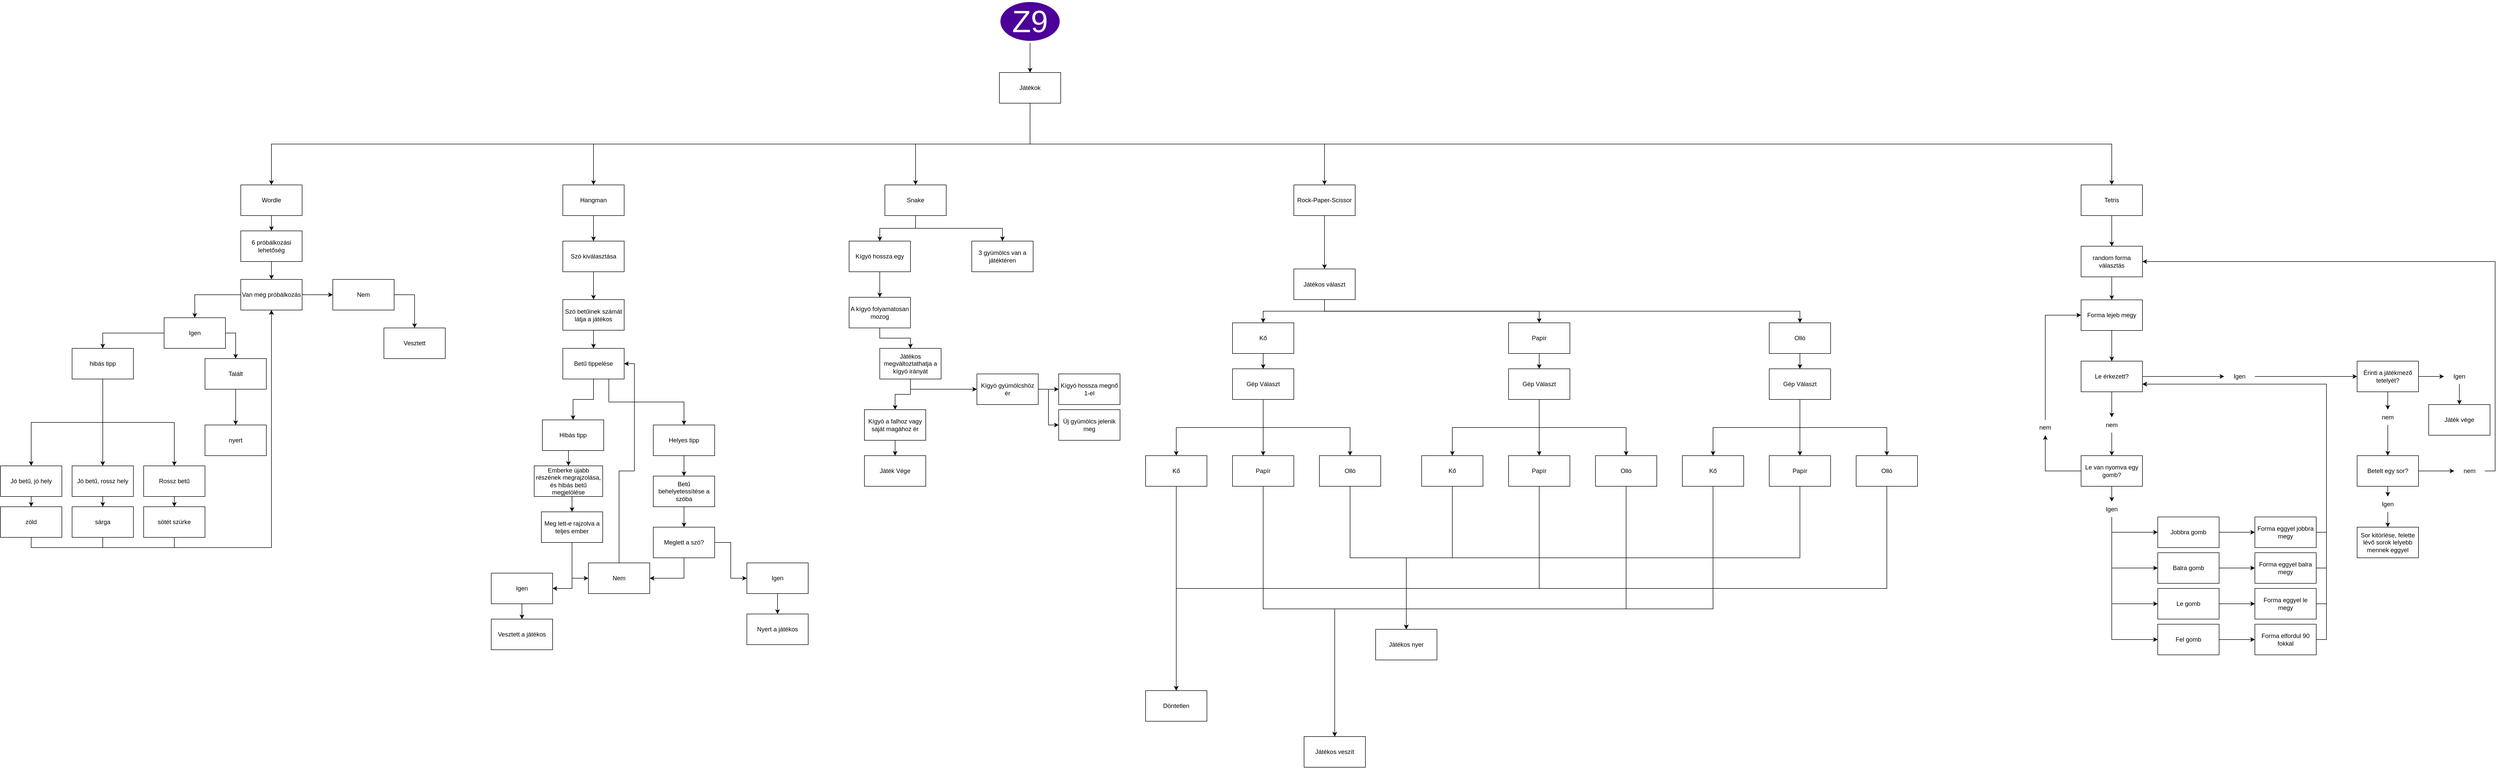 <mxfile version="24.9.3">
  <diagram name="1 oldal" id="wrq2wLdhs7_RxBvVnAQ_">
    <mxGraphModel grid="1" page="1" gridSize="10" guides="1" tooltips="1" connect="1" arrows="1" fold="1" pageScale="1" pageWidth="827" pageHeight="1169" math="0" shadow="0">
      <root>
        <mxCell id="0" />
        <mxCell id="1" parent="0" />
        <mxCell id="M_YXttLlYtq16GYfYq9p-16" style="edgeStyle=orthogonalEdgeStyle;rounded=0;orthogonalLoop=1;jettySize=auto;html=1;exitX=0.5;exitY=1;exitDx=0;exitDy=0;entryX=0.5;entryY=0;entryDx=0;entryDy=0;" edge="1" parent="1" source="M_YXttLlYtq16GYfYq9p-2" target="M_YXttLlYtq16GYfYq9p-5">
          <mxGeometry relative="1" as="geometry" />
        </mxCell>
        <object label="Z9" id="M_YXttLlYtq16GYfYq9p-2">
          <mxCell style="ellipse;whiteSpace=wrap;html=1;fontSize=60;strokeWidth=4;fillColor=#4C0099;strokeColor=#FFFFFF;fontColor=#FFFFFF;" vertex="1" parent="1">
            <mxGeometry x="354" y="20" width="120" height="80" as="geometry" />
          </mxCell>
        </object>
        <mxCell id="M_YXttLlYtq16GYfYq9p-18" style="edgeStyle=orthogonalEdgeStyle;rounded=0;orthogonalLoop=1;jettySize=auto;html=1;exitX=0.5;exitY=1;exitDx=0;exitDy=0;entryX=0.5;entryY=0;entryDx=0;entryDy=0;" edge="1" parent="1" source="M_YXttLlYtq16GYfYq9p-5" target="M_YXttLlYtq16GYfYq9p-6">
          <mxGeometry relative="1" as="geometry" />
        </mxCell>
        <mxCell id="M_YXttLlYtq16GYfYq9p-57" style="edgeStyle=orthogonalEdgeStyle;rounded=0;orthogonalLoop=1;jettySize=auto;html=1;exitX=0.5;exitY=1;exitDx=0;exitDy=0;entryX=0.5;entryY=0;entryDx=0;entryDy=0;" edge="1" parent="1" source="M_YXttLlYtq16GYfYq9p-5" target="M_YXttLlYtq16GYfYq9p-7">
          <mxGeometry relative="1" as="geometry" />
        </mxCell>
        <mxCell id="M_YXttLlYtq16GYfYq9p-156" style="edgeStyle=orthogonalEdgeStyle;rounded=0;orthogonalLoop=1;jettySize=auto;html=1;exitX=0.5;exitY=1;exitDx=0;exitDy=0;entryX=0.5;entryY=0;entryDx=0;entryDy=0;" edge="1" parent="1" source="M_YXttLlYtq16GYfYq9p-5" target="M_YXttLlYtq16GYfYq9p-10">
          <mxGeometry relative="1" as="geometry" />
        </mxCell>
        <mxCell id="BUqJS7Du0KIbEDmepefQ-69" style="edgeStyle=orthogonalEdgeStyle;rounded=0;orthogonalLoop=1;jettySize=auto;html=1;exitX=0.5;exitY=1;exitDx=0;exitDy=0;entryX=0.5;entryY=0;entryDx=0;entryDy=0;" edge="1" parent="1" source="M_YXttLlYtq16GYfYq9p-5" target="M_YXttLlYtq16GYfYq9p-8">
          <mxGeometry relative="1" as="geometry" />
        </mxCell>
        <mxCell id="BUqJS7Du0KIbEDmepefQ-133" style="edgeStyle=orthogonalEdgeStyle;rounded=0;orthogonalLoop=1;jettySize=auto;html=1;exitX=0.5;exitY=1;exitDx=0;exitDy=0;entryX=0.5;entryY=0;entryDx=0;entryDy=0;" edge="1" parent="1" source="M_YXttLlYtq16GYfYq9p-5" target="M_YXttLlYtq16GYfYq9p-9">
          <mxGeometry relative="1" as="geometry" />
        </mxCell>
        <mxCell id="M_YXttLlYtq16GYfYq9p-5" value="Játékok" style="rounded=0;whiteSpace=wrap;html=1;" vertex="1" parent="1">
          <mxGeometry x="354" y="160" width="120" height="60" as="geometry" />
        </mxCell>
        <mxCell id="M_YXttLlYtq16GYfYq9p-20" style="edgeStyle=orthogonalEdgeStyle;rounded=0;orthogonalLoop=1;jettySize=auto;html=1;exitX=0.5;exitY=1;exitDx=0;exitDy=0;entryX=0.5;entryY=0;entryDx=0;entryDy=0;" edge="1" parent="1" source="M_YXttLlYtq16GYfYq9p-6" target="M_YXttLlYtq16GYfYq9p-19">
          <mxGeometry relative="1" as="geometry" />
        </mxCell>
        <mxCell id="M_YXttLlYtq16GYfYq9p-6" value="Wordle" style="rounded=0;whiteSpace=wrap;html=1;" vertex="1" parent="1">
          <mxGeometry x="-1130" y="380" width="120" height="60" as="geometry" />
        </mxCell>
        <mxCell id="M_YXttLlYtq16GYfYq9p-60" style="edgeStyle=orthogonalEdgeStyle;rounded=0;orthogonalLoop=1;jettySize=auto;html=1;exitX=0.5;exitY=1;exitDx=0;exitDy=0;entryX=0.5;entryY=0;entryDx=0;entryDy=0;" edge="1" parent="1" source="M_YXttLlYtq16GYfYq9p-7" target="M_YXttLlYtq16GYfYq9p-58">
          <mxGeometry relative="1" as="geometry" />
        </mxCell>
        <mxCell id="M_YXttLlYtq16GYfYq9p-7" value="Hangman" style="rounded=0;whiteSpace=wrap;html=1;" vertex="1" parent="1">
          <mxGeometry x="-500" y="380" width="120" height="60" as="geometry" />
        </mxCell>
        <mxCell id="BUqJS7Du0KIbEDmepefQ-6" style="edgeStyle=orthogonalEdgeStyle;rounded=0;orthogonalLoop=1;jettySize=auto;html=1;entryX=0.5;entryY=0;entryDx=0;entryDy=0;" edge="1" parent="1" source="M_YXttLlYtq16GYfYq9p-8" target="BUqJS7Du0KIbEDmepefQ-2">
          <mxGeometry relative="1" as="geometry" />
        </mxCell>
        <mxCell id="M_YXttLlYtq16GYfYq9p-8" value="Rock-Paper-Scissor" style="rounded=0;whiteSpace=wrap;html=1;" vertex="1" parent="1">
          <mxGeometry x="930" y="380" width="120" height="60" as="geometry" />
        </mxCell>
        <mxCell id="BUqJS7Du0KIbEDmepefQ-131" style="edgeStyle=orthogonalEdgeStyle;rounded=0;orthogonalLoop=1;jettySize=auto;html=1;exitX=0.5;exitY=1;exitDx=0;exitDy=0;entryX=0.5;entryY=0;entryDx=0;entryDy=0;" edge="1" parent="1" source="M_YXttLlYtq16GYfYq9p-9" target="BUqJS7Du0KIbEDmepefQ-70">
          <mxGeometry relative="1" as="geometry" />
        </mxCell>
        <mxCell id="M_YXttLlYtq16GYfYq9p-9" value="Tetris" style="rounded=0;whiteSpace=wrap;html=1;" vertex="1" parent="1">
          <mxGeometry x="2470" y="380" width="120" height="60" as="geometry" />
        </mxCell>
        <mxCell id="M_YXttLlYtq16GYfYq9p-158" style="edgeStyle=orthogonalEdgeStyle;rounded=0;orthogonalLoop=1;jettySize=auto;html=1;exitX=0.5;exitY=1;exitDx=0;exitDy=0;entryX=0.5;entryY=0;entryDx=0;entryDy=0;" edge="1" parent="1" source="M_YXttLlYtq16GYfYq9p-10" target="M_YXttLlYtq16GYfYq9p-157">
          <mxGeometry relative="1" as="geometry" />
        </mxCell>
        <mxCell id="M_YXttLlYtq16GYfYq9p-162" style="edgeStyle=orthogonalEdgeStyle;rounded=0;orthogonalLoop=1;jettySize=auto;html=1;exitX=0.5;exitY=1;exitDx=0;exitDy=0;entryX=0.5;entryY=0;entryDx=0;entryDy=0;" edge="1" parent="1" source="M_YXttLlYtq16GYfYq9p-10" target="M_YXttLlYtq16GYfYq9p-161">
          <mxGeometry relative="1" as="geometry" />
        </mxCell>
        <mxCell id="M_YXttLlYtq16GYfYq9p-10" value="Snake" style="rounded=0;whiteSpace=wrap;html=1;" vertex="1" parent="1">
          <mxGeometry x="130" y="380" width="120" height="60" as="geometry" />
        </mxCell>
        <mxCell id="M_YXttLlYtq16GYfYq9p-23" style="edgeStyle=orthogonalEdgeStyle;rounded=0;orthogonalLoop=1;jettySize=auto;html=1;exitX=1;exitY=0.5;exitDx=0;exitDy=0;entryX=0.5;entryY=0;entryDx=0;entryDy=0;" edge="1" parent="1" source="M_YXttLlYtq16GYfYq9p-49" target="M_YXttLlYtq16GYfYq9p-21">
          <mxGeometry relative="1" as="geometry" />
        </mxCell>
        <mxCell id="M_YXttLlYtq16GYfYq9p-27" style="edgeStyle=orthogonalEdgeStyle;rounded=0;orthogonalLoop=1;jettySize=auto;html=1;exitX=0;exitY=0.5;exitDx=0;exitDy=0;entryX=0.5;entryY=0;entryDx=0;entryDy=0;" edge="1" parent="1" source="M_YXttLlYtq16GYfYq9p-49" target="M_YXttLlYtq16GYfYq9p-26">
          <mxGeometry relative="1" as="geometry" />
        </mxCell>
        <mxCell id="M_YXttLlYtq16GYfYq9p-45" style="edgeStyle=orthogonalEdgeStyle;rounded=0;orthogonalLoop=1;jettySize=auto;html=1;exitX=0.5;exitY=1;exitDx=0;exitDy=0;entryX=0.5;entryY=0;entryDx=0;entryDy=0;" edge="1" parent="1" source="M_YXttLlYtq16GYfYq9p-19" target="M_YXttLlYtq16GYfYq9p-43">
          <mxGeometry relative="1" as="geometry" />
        </mxCell>
        <mxCell id="M_YXttLlYtq16GYfYq9p-19" value="6 próbálkozási lehetőség" style="rounded=0;whiteSpace=wrap;html=1;" vertex="1" parent="1">
          <mxGeometry x="-1130" y="470" width="120" height="60" as="geometry" />
        </mxCell>
        <mxCell id="M_YXttLlYtq16GYfYq9p-25" style="edgeStyle=orthogonalEdgeStyle;rounded=0;orthogonalLoop=1;jettySize=auto;html=1;exitX=0.5;exitY=1;exitDx=0;exitDy=0;entryX=0.5;entryY=0;entryDx=0;entryDy=0;" edge="1" parent="1" source="M_YXttLlYtq16GYfYq9p-21" target="M_YXttLlYtq16GYfYq9p-24">
          <mxGeometry relative="1" as="geometry" />
        </mxCell>
        <mxCell id="M_YXttLlYtq16GYfYq9p-21" value="Talált" style="rounded=0;whiteSpace=wrap;html=1;" vertex="1" parent="1">
          <mxGeometry x="-1200" y="720" width="120" height="60" as="geometry" />
        </mxCell>
        <mxCell id="M_YXttLlYtq16GYfYq9p-24" value="nyert" style="rounded=0;whiteSpace=wrap;html=1;" vertex="1" parent="1">
          <mxGeometry x="-1200" y="850" width="120" height="60" as="geometry" />
        </mxCell>
        <mxCell id="M_YXttLlYtq16GYfYq9p-36" style="edgeStyle=orthogonalEdgeStyle;rounded=0;orthogonalLoop=1;jettySize=auto;html=1;exitX=0.5;exitY=1;exitDx=0;exitDy=0;entryX=0.5;entryY=0;entryDx=0;entryDy=0;" edge="1" parent="1" source="M_YXttLlYtq16GYfYq9p-26" target="M_YXttLlYtq16GYfYq9p-30">
          <mxGeometry relative="1" as="geometry" />
        </mxCell>
        <mxCell id="M_YXttLlYtq16GYfYq9p-38" style="edgeStyle=orthogonalEdgeStyle;rounded=0;orthogonalLoop=1;jettySize=auto;html=1;exitX=0.5;exitY=1;exitDx=0;exitDy=0;entryX=0.5;entryY=0;entryDx=0;entryDy=0;" edge="1" parent="1" source="M_YXttLlYtq16GYfYq9p-26" target="M_YXttLlYtq16GYfYq9p-31">
          <mxGeometry relative="1" as="geometry" />
        </mxCell>
        <mxCell id="M_YXttLlYtq16GYfYq9p-39" style="edgeStyle=orthogonalEdgeStyle;rounded=0;orthogonalLoop=1;jettySize=auto;html=1;exitX=0.5;exitY=1;exitDx=0;exitDy=0;entryX=0.5;entryY=0;entryDx=0;entryDy=0;" edge="1" parent="1" source="M_YXttLlYtq16GYfYq9p-26" target="M_YXttLlYtq16GYfYq9p-34">
          <mxGeometry relative="1" as="geometry" />
        </mxCell>
        <mxCell id="M_YXttLlYtq16GYfYq9p-26" value="hibás tipp" style="rounded=0;whiteSpace=wrap;html=1;" vertex="1" parent="1">
          <mxGeometry x="-1460" y="700" width="120" height="60" as="geometry" />
        </mxCell>
        <mxCell id="M_YXttLlYtq16GYfYq9p-40" style="edgeStyle=orthogonalEdgeStyle;rounded=0;orthogonalLoop=1;jettySize=auto;html=1;exitX=0.5;exitY=1;exitDx=0;exitDy=0;entryX=0.5;entryY=0;entryDx=0;entryDy=0;" edge="1" parent="1" source="M_YXttLlYtq16GYfYq9p-30">
          <mxGeometry relative="1" as="geometry">
            <mxPoint x="-1540" y="1010" as="targetPoint" />
          </mxGeometry>
        </mxCell>
        <mxCell id="M_YXttLlYtq16GYfYq9p-30" value="Jó betű, jó hely" style="rounded=0;whiteSpace=wrap;html=1;" vertex="1" parent="1">
          <mxGeometry x="-1600" y="930" width="120" height="60" as="geometry" />
        </mxCell>
        <mxCell id="M_YXttLlYtq16GYfYq9p-41" style="edgeStyle=orthogonalEdgeStyle;rounded=0;orthogonalLoop=1;jettySize=auto;html=1;exitX=0.5;exitY=1;exitDx=0;exitDy=0;entryX=0.5;entryY=0;entryDx=0;entryDy=0;" edge="1" parent="1" source="M_YXttLlYtq16GYfYq9p-31">
          <mxGeometry relative="1" as="geometry">
            <mxPoint x="-1400" y="1010" as="targetPoint" />
          </mxGeometry>
        </mxCell>
        <mxCell id="M_YXttLlYtq16GYfYq9p-31" value="Jó betű, rossz hely" style="rounded=0;whiteSpace=wrap;html=1;" vertex="1" parent="1">
          <mxGeometry x="-1460" y="930" width="120" height="60" as="geometry" />
        </mxCell>
        <mxCell id="M_YXttLlYtq16GYfYq9p-46" style="edgeStyle=orthogonalEdgeStyle;rounded=0;orthogonalLoop=1;jettySize=auto;html=1;exitX=0.5;exitY=1;exitDx=0;exitDy=0;entryX=0.5;entryY=1;entryDx=0;entryDy=0;" edge="1" parent="1" source="M_YXttLlYtq16GYfYq9p-32" target="M_YXttLlYtq16GYfYq9p-43">
          <mxGeometry relative="1" as="geometry" />
        </mxCell>
        <mxCell id="M_YXttLlYtq16GYfYq9p-32" value="zöld" style="rounded=0;whiteSpace=wrap;html=1;" vertex="1" parent="1">
          <mxGeometry x="-1600" y="1010" width="120" height="60" as="geometry" />
        </mxCell>
        <mxCell id="M_YXttLlYtq16GYfYq9p-47" style="edgeStyle=orthogonalEdgeStyle;rounded=0;orthogonalLoop=1;jettySize=auto;html=1;exitX=0.5;exitY=1;exitDx=0;exitDy=0;entryX=0.5;entryY=1;entryDx=0;entryDy=0;" edge="1" parent="1" source="M_YXttLlYtq16GYfYq9p-33" target="M_YXttLlYtq16GYfYq9p-43">
          <mxGeometry relative="1" as="geometry" />
        </mxCell>
        <mxCell id="M_YXttLlYtq16GYfYq9p-33" value="sárga" style="rounded=0;whiteSpace=wrap;html=1;" vertex="1" parent="1">
          <mxGeometry x="-1460" y="1010" width="120" height="60" as="geometry" />
        </mxCell>
        <mxCell id="M_YXttLlYtq16GYfYq9p-42" style="edgeStyle=orthogonalEdgeStyle;rounded=0;orthogonalLoop=1;jettySize=auto;html=1;exitX=0.5;exitY=1;exitDx=0;exitDy=0;entryX=0.5;entryY=0;entryDx=0;entryDy=0;" edge="1" parent="1">
          <mxGeometry relative="1" as="geometry">
            <mxPoint x="-1260" y="990" as="sourcePoint" />
            <mxPoint x="-1260" y="1010" as="targetPoint" />
          </mxGeometry>
        </mxCell>
        <mxCell id="M_YXttLlYtq16GYfYq9p-34" value="Rossz betű" style="rounded=0;whiteSpace=wrap;html=1;" vertex="1" parent="1">
          <mxGeometry x="-1320" y="930" width="120" height="60" as="geometry" />
        </mxCell>
        <mxCell id="M_YXttLlYtq16GYfYq9p-48" style="edgeStyle=orthogonalEdgeStyle;rounded=0;orthogonalLoop=1;jettySize=auto;html=1;exitX=0.5;exitY=1;exitDx=0;exitDy=0;entryX=0.5;entryY=1;entryDx=0;entryDy=0;" edge="1" parent="1" source="M_YXttLlYtq16GYfYq9p-35" target="M_YXttLlYtq16GYfYq9p-43">
          <mxGeometry relative="1" as="geometry" />
        </mxCell>
        <mxCell id="M_YXttLlYtq16GYfYq9p-35" value="sötét szürke" style="rounded=0;whiteSpace=wrap;html=1;" vertex="1" parent="1">
          <mxGeometry x="-1320" y="1010" width="120" height="60" as="geometry" />
        </mxCell>
        <mxCell id="M_YXttLlYtq16GYfYq9p-51" style="edgeStyle=orthogonalEdgeStyle;rounded=0;orthogonalLoop=1;jettySize=auto;html=1;exitX=1;exitY=0.5;exitDx=0;exitDy=0;entryX=0;entryY=0.5;entryDx=0;entryDy=0;" edge="1" parent="1" source="M_YXttLlYtq16GYfYq9p-43" target="M_YXttLlYtq16GYfYq9p-50">
          <mxGeometry relative="1" as="geometry" />
        </mxCell>
        <mxCell id="M_YXttLlYtq16GYfYq9p-54" style="edgeStyle=orthogonalEdgeStyle;rounded=0;orthogonalLoop=1;jettySize=auto;html=1;exitX=0;exitY=0.5;exitDx=0;exitDy=0;entryX=0.5;entryY=0;entryDx=0;entryDy=0;" edge="1" parent="1" source="M_YXttLlYtq16GYfYq9p-43" target="M_YXttLlYtq16GYfYq9p-49">
          <mxGeometry relative="1" as="geometry" />
        </mxCell>
        <mxCell id="M_YXttLlYtq16GYfYq9p-43" value="Van még próbálkozás" style="rounded=0;whiteSpace=wrap;html=1;" vertex="1" parent="1">
          <mxGeometry x="-1130" y="565" width="120" height="60" as="geometry" />
        </mxCell>
        <mxCell id="M_YXttLlYtq16GYfYq9p-49" value="Igen" style="rounded=0;whiteSpace=wrap;html=1;" vertex="1" parent="1">
          <mxGeometry x="-1280" y="640" width="120" height="60" as="geometry" />
        </mxCell>
        <mxCell id="M_YXttLlYtq16GYfYq9p-53" style="edgeStyle=orthogonalEdgeStyle;rounded=0;orthogonalLoop=1;jettySize=auto;html=1;exitX=1;exitY=0.5;exitDx=0;exitDy=0;entryX=0.5;entryY=0;entryDx=0;entryDy=0;" edge="1" parent="1" source="M_YXttLlYtq16GYfYq9p-50" target="M_YXttLlYtq16GYfYq9p-52">
          <mxGeometry relative="1" as="geometry" />
        </mxCell>
        <mxCell id="M_YXttLlYtq16GYfYq9p-50" value="Nem" style="rounded=0;whiteSpace=wrap;html=1;" vertex="1" parent="1">
          <mxGeometry x="-950" y="565" width="120" height="60" as="geometry" />
        </mxCell>
        <mxCell id="M_YXttLlYtq16GYfYq9p-52" value="Vesztett" style="rounded=0;whiteSpace=wrap;html=1;" vertex="1" parent="1">
          <mxGeometry x="-850" y="660" width="120" height="60" as="geometry" />
        </mxCell>
        <mxCell id="M_YXttLlYtq16GYfYq9p-61" style="edgeStyle=orthogonalEdgeStyle;rounded=0;orthogonalLoop=1;jettySize=auto;html=1;exitX=0.5;exitY=1;exitDx=0;exitDy=0;entryX=0.5;entryY=0;entryDx=0;entryDy=0;" edge="1" parent="1" source="M_YXttLlYtq16GYfYq9p-58" target="M_YXttLlYtq16GYfYq9p-59">
          <mxGeometry relative="1" as="geometry" />
        </mxCell>
        <mxCell id="M_YXttLlYtq16GYfYq9p-58" value="Szó kiválasztása" style="rounded=0;whiteSpace=wrap;html=1;" vertex="1" parent="1">
          <mxGeometry x="-500" y="490" width="120" height="60" as="geometry" />
        </mxCell>
        <mxCell id="M_YXttLlYtq16GYfYq9p-82" style="edgeStyle=orthogonalEdgeStyle;rounded=0;orthogonalLoop=1;jettySize=auto;html=1;exitX=0.5;exitY=1;exitDx=0;exitDy=0;entryX=0.5;entryY=0;entryDx=0;entryDy=0;" edge="1" parent="1" source="M_YXttLlYtq16GYfYq9p-59" target="M_YXttLlYtq16GYfYq9p-62">
          <mxGeometry relative="1" as="geometry" />
        </mxCell>
        <mxCell id="M_YXttLlYtq16GYfYq9p-59" value="Szó betűinek számát látja a játékos" style="rounded=0;whiteSpace=wrap;html=1;" vertex="1" parent="1">
          <mxGeometry x="-500" y="604.5" width="120" height="60" as="geometry" />
        </mxCell>
        <mxCell id="M_YXttLlYtq16GYfYq9p-65" style="edgeStyle=orthogonalEdgeStyle;rounded=0;orthogonalLoop=1;jettySize=auto;html=1;exitX=0.5;exitY=1;exitDx=0;exitDy=0;entryX=0.5;entryY=0;entryDx=0;entryDy=0;" edge="1" parent="1" source="M_YXttLlYtq16GYfYq9p-62" target="M_YXttLlYtq16GYfYq9p-63">
          <mxGeometry relative="1" as="geometry" />
        </mxCell>
        <mxCell id="M_YXttLlYtq16GYfYq9p-66" style="edgeStyle=orthogonalEdgeStyle;rounded=0;orthogonalLoop=1;jettySize=auto;html=1;exitX=0.75;exitY=1;exitDx=0;exitDy=0;entryX=0.5;entryY=0;entryDx=0;entryDy=0;" edge="1" parent="1" source="M_YXttLlYtq16GYfYq9p-62" target="M_YXttLlYtq16GYfYq9p-64">
          <mxGeometry relative="1" as="geometry" />
        </mxCell>
        <mxCell id="M_YXttLlYtq16GYfYq9p-62" value="Betű tippelése" style="rounded=0;whiteSpace=wrap;html=1;" vertex="1" parent="1">
          <mxGeometry x="-500" y="700" width="120" height="60" as="geometry" />
        </mxCell>
        <mxCell id="M_YXttLlYtq16GYfYq9p-75" style="edgeStyle=orthogonalEdgeStyle;rounded=0;orthogonalLoop=1;jettySize=auto;html=1;exitX=0.5;exitY=1;exitDx=0;exitDy=0;entryX=0.5;entryY=0;entryDx=0;entryDy=0;" edge="1" parent="1" source="M_YXttLlYtq16GYfYq9p-63" target="M_YXttLlYtq16GYfYq9p-68">
          <mxGeometry relative="1" as="geometry" />
        </mxCell>
        <mxCell id="M_YXttLlYtq16GYfYq9p-63" value="Hibás tipp" style="rounded=0;whiteSpace=wrap;html=1;" vertex="1" parent="1">
          <mxGeometry x="-540" y="840" width="120" height="60" as="geometry" />
        </mxCell>
        <mxCell id="M_YXttLlYtq16GYfYq9p-78" style="edgeStyle=orthogonalEdgeStyle;rounded=0;orthogonalLoop=1;jettySize=auto;html=1;exitX=0.5;exitY=1;exitDx=0;exitDy=0;entryX=0.5;entryY=0;entryDx=0;entryDy=0;" edge="1" parent="1" source="M_YXttLlYtq16GYfYq9p-64" target="M_YXttLlYtq16GYfYq9p-69">
          <mxGeometry relative="1" as="geometry" />
        </mxCell>
        <mxCell id="M_YXttLlYtq16GYfYq9p-64" value="Helyes tipp" style="rounded=0;whiteSpace=wrap;html=1;" vertex="1" parent="1">
          <mxGeometry x="-323" y="850" width="120" height="60" as="geometry" />
        </mxCell>
        <mxCell id="M_YXttLlYtq16GYfYq9p-76" style="edgeStyle=orthogonalEdgeStyle;rounded=0;orthogonalLoop=1;jettySize=auto;html=1;exitX=0.5;exitY=1;exitDx=0;exitDy=0;entryX=0.5;entryY=0;entryDx=0;entryDy=0;" edge="1" parent="1" source="M_YXttLlYtq16GYfYq9p-68" target="M_YXttLlYtq16GYfYq9p-71">
          <mxGeometry relative="1" as="geometry" />
        </mxCell>
        <mxCell id="M_YXttLlYtq16GYfYq9p-68" value="Emberke újabb részének megrajzolása, és hibás betű megjelölése" style="rounded=0;whiteSpace=wrap;html=1;" vertex="1" parent="1">
          <mxGeometry x="-556" y="930" width="134" height="60" as="geometry" />
        </mxCell>
        <mxCell id="M_YXttLlYtq16GYfYq9p-79" style="edgeStyle=orthogonalEdgeStyle;rounded=0;orthogonalLoop=1;jettySize=auto;html=1;exitX=0.5;exitY=1;exitDx=0;exitDy=0;entryX=0.5;entryY=0;entryDx=0;entryDy=0;" edge="1" parent="1" source="M_YXttLlYtq16GYfYq9p-69" target="M_YXttLlYtq16GYfYq9p-70">
          <mxGeometry relative="1" as="geometry" />
        </mxCell>
        <mxCell id="M_YXttLlYtq16GYfYq9p-69" value="Betű behelyetessítése a szóba" style="rounded=0;whiteSpace=wrap;html=1;" vertex="1" parent="1">
          <mxGeometry x="-323" y="950" width="120" height="60" as="geometry" />
        </mxCell>
        <mxCell id="M_YXttLlYtq16GYfYq9p-80" style="edgeStyle=orthogonalEdgeStyle;rounded=0;orthogonalLoop=1;jettySize=auto;html=1;exitX=0.5;exitY=1;exitDx=0;exitDy=0;entryX=1;entryY=0.5;entryDx=0;entryDy=0;" edge="1" parent="1" source="M_YXttLlYtq16GYfYq9p-70" target="M_YXttLlYtq16GYfYq9p-72">
          <mxGeometry relative="1" as="geometry" />
        </mxCell>
        <mxCell id="M_YXttLlYtq16GYfYq9p-84" style="edgeStyle=orthogonalEdgeStyle;rounded=0;orthogonalLoop=1;jettySize=auto;html=1;exitX=1;exitY=0.5;exitDx=0;exitDy=0;entryX=0;entryY=0.5;entryDx=0;entryDy=0;" edge="1" parent="1" source="M_YXttLlYtq16GYfYq9p-70" target="M_YXttLlYtq16GYfYq9p-83">
          <mxGeometry relative="1" as="geometry" />
        </mxCell>
        <mxCell id="M_YXttLlYtq16GYfYq9p-70" value="Meglett a szó?" style="rounded=0;whiteSpace=wrap;html=1;" vertex="1" parent="1">
          <mxGeometry x="-323" y="1050" width="120" height="60" as="geometry" />
        </mxCell>
        <mxCell id="M_YXttLlYtq16GYfYq9p-77" style="edgeStyle=orthogonalEdgeStyle;rounded=0;orthogonalLoop=1;jettySize=auto;html=1;exitX=0.5;exitY=1;exitDx=0;exitDy=0;entryX=0;entryY=0.5;entryDx=0;entryDy=0;" edge="1" parent="1" source="M_YXttLlYtq16GYfYq9p-71" target="M_YXttLlYtq16GYfYq9p-72">
          <mxGeometry relative="1" as="geometry" />
        </mxCell>
        <mxCell id="M_YXttLlYtq16GYfYq9p-88" style="edgeStyle=orthogonalEdgeStyle;rounded=0;orthogonalLoop=1;jettySize=auto;html=1;exitX=0.5;exitY=1;exitDx=0;exitDy=0;entryX=1;entryY=0.5;entryDx=0;entryDy=0;" edge="1" parent="1" source="M_YXttLlYtq16GYfYq9p-71" target="M_YXttLlYtq16GYfYq9p-87">
          <mxGeometry relative="1" as="geometry" />
        </mxCell>
        <mxCell id="M_YXttLlYtq16GYfYq9p-71" value="Meg lett-e rajzolva a teljes ember" style="rounded=0;whiteSpace=wrap;html=1;" vertex="1" parent="1">
          <mxGeometry x="-542" y="1020" width="120" height="60" as="geometry" />
        </mxCell>
        <mxCell id="M_YXttLlYtq16GYfYq9p-81" style="edgeStyle=orthogonalEdgeStyle;rounded=0;orthogonalLoop=1;jettySize=auto;html=1;exitX=0.5;exitY=0;exitDx=0;exitDy=0;entryX=1;entryY=0.5;entryDx=0;entryDy=0;" edge="1" parent="1" source="M_YXttLlYtq16GYfYq9p-72" target="M_YXttLlYtq16GYfYq9p-62">
          <mxGeometry relative="1" as="geometry" />
        </mxCell>
        <mxCell id="M_YXttLlYtq16GYfYq9p-72" value="Nem" style="rounded=0;whiteSpace=wrap;html=1;" vertex="1" parent="1">
          <mxGeometry x="-450" y="1120" width="120" height="60" as="geometry" />
        </mxCell>
        <mxCell id="M_YXttLlYtq16GYfYq9p-86" style="edgeStyle=orthogonalEdgeStyle;rounded=0;orthogonalLoop=1;jettySize=auto;html=1;exitX=0.5;exitY=1;exitDx=0;exitDy=0;entryX=0.5;entryY=0;entryDx=0;entryDy=0;" edge="1" parent="1" source="M_YXttLlYtq16GYfYq9p-83" target="M_YXttLlYtq16GYfYq9p-85">
          <mxGeometry relative="1" as="geometry" />
        </mxCell>
        <mxCell id="M_YXttLlYtq16GYfYq9p-83" value="Igen" style="rounded=0;whiteSpace=wrap;html=1;" vertex="1" parent="1">
          <mxGeometry x="-140" y="1120" width="120" height="60" as="geometry" />
        </mxCell>
        <mxCell id="M_YXttLlYtq16GYfYq9p-85" value="Nyert a játékos" style="rounded=0;whiteSpace=wrap;html=1;" vertex="1" parent="1">
          <mxGeometry x="-140" y="1220" width="120" height="60" as="geometry" />
        </mxCell>
        <mxCell id="M_YXttLlYtq16GYfYq9p-90" style="edgeStyle=orthogonalEdgeStyle;rounded=0;orthogonalLoop=1;jettySize=auto;html=1;exitX=0.5;exitY=1;exitDx=0;exitDy=0;entryX=0.5;entryY=0;entryDx=0;entryDy=0;" edge="1" parent="1" source="M_YXttLlYtq16GYfYq9p-87" target="M_YXttLlYtq16GYfYq9p-89">
          <mxGeometry relative="1" as="geometry" />
        </mxCell>
        <mxCell id="M_YXttLlYtq16GYfYq9p-87" value="Igen" style="rounded=0;whiteSpace=wrap;html=1;" vertex="1" parent="1">
          <mxGeometry x="-640" y="1140" width="120" height="60" as="geometry" />
        </mxCell>
        <mxCell id="M_YXttLlYtq16GYfYq9p-89" value="Vesztett a játékos" style="rounded=0;whiteSpace=wrap;html=1;" vertex="1" parent="1">
          <mxGeometry x="-640" y="1230" width="120" height="60" as="geometry" />
        </mxCell>
        <mxCell id="M_YXttLlYtq16GYfYq9p-160" style="edgeStyle=orthogonalEdgeStyle;rounded=0;orthogonalLoop=1;jettySize=auto;html=1;exitX=0.5;exitY=1;exitDx=0;exitDy=0;entryX=0.5;entryY=0;entryDx=0;entryDy=0;" edge="1" parent="1" source="M_YXttLlYtq16GYfYq9p-157" target="M_YXttLlYtq16GYfYq9p-159">
          <mxGeometry relative="1" as="geometry" />
        </mxCell>
        <mxCell id="M_YXttLlYtq16GYfYq9p-157" value="Kígyó hossza egy" style="rounded=0;whiteSpace=wrap;html=1;" vertex="1" parent="1">
          <mxGeometry x="60" y="490" width="120" height="60" as="geometry" />
        </mxCell>
        <mxCell id="M_YXttLlYtq16GYfYq9p-164" style="edgeStyle=orthogonalEdgeStyle;rounded=0;orthogonalLoop=1;jettySize=auto;html=1;exitX=0.5;exitY=1;exitDx=0;exitDy=0;entryX=0.5;entryY=0;entryDx=0;entryDy=0;" edge="1" parent="1" source="M_YXttLlYtq16GYfYq9p-159" target="M_YXttLlYtq16GYfYq9p-163">
          <mxGeometry relative="1" as="geometry" />
        </mxCell>
        <mxCell id="M_YXttLlYtq16GYfYq9p-159" value="A kígyó folyamatosan mozog" style="rounded=0;whiteSpace=wrap;html=1;" vertex="1" parent="1">
          <mxGeometry x="60" y="600" width="120" height="60" as="geometry" />
        </mxCell>
        <mxCell id="M_YXttLlYtq16GYfYq9p-161" value="3 gyümölcs van a játéktéren" style="rounded=0;whiteSpace=wrap;html=1;" vertex="1" parent="1">
          <mxGeometry x="300" y="490" width="120" height="60" as="geometry" />
        </mxCell>
        <mxCell id="M_YXttLlYtq16GYfYq9p-167" style="edgeStyle=orthogonalEdgeStyle;rounded=0;orthogonalLoop=1;jettySize=auto;html=1;exitX=0.5;exitY=1;exitDx=0;exitDy=0;entryX=0.5;entryY=0;entryDx=0;entryDy=0;" edge="1" parent="1" source="M_YXttLlYtq16GYfYq9p-163" target="M_YXttLlYtq16GYfYq9p-166">
          <mxGeometry relative="1" as="geometry" />
        </mxCell>
        <mxCell id="M_YXttLlYtq16GYfYq9p-163" value="Játékos megváltoztathatja a kígyó irányát" style="rounded=0;whiteSpace=wrap;html=1;" vertex="1" parent="1">
          <mxGeometry x="120" y="700" width="120" height="60" as="geometry" />
        </mxCell>
        <mxCell id="M_YXttLlYtq16GYfYq9p-170" style="edgeStyle=orthogonalEdgeStyle;rounded=0;orthogonalLoop=1;jettySize=auto;html=1;exitX=1;exitY=0.5;exitDx=0;exitDy=0;entryX=0;entryY=0.5;entryDx=0;entryDy=0;" edge="1" parent="1" source="M_YXttLlYtq16GYfYq9p-165" target="M_YXttLlYtq16GYfYq9p-169">
          <mxGeometry relative="1" as="geometry" />
        </mxCell>
        <mxCell id="M_YXttLlYtq16GYfYq9p-172" style="edgeStyle=orthogonalEdgeStyle;rounded=0;orthogonalLoop=1;jettySize=auto;html=1;exitX=1;exitY=0.5;exitDx=0;exitDy=0;entryX=0;entryY=0.5;entryDx=0;entryDy=0;" edge="1" parent="1" source="M_YXttLlYtq16GYfYq9p-165" target="M_YXttLlYtq16GYfYq9p-171">
          <mxGeometry relative="1" as="geometry" />
        </mxCell>
        <mxCell id="M_YXttLlYtq16GYfYq9p-165" value="Kígyó gyümölcshöz ér" style="rounded=0;whiteSpace=wrap;html=1;" vertex="1" parent="1">
          <mxGeometry x="310" y="750" width="120" height="60" as="geometry" />
        </mxCell>
        <mxCell id="M_YXttLlYtq16GYfYq9p-174" style="edgeStyle=orthogonalEdgeStyle;rounded=0;orthogonalLoop=1;jettySize=auto;html=1;exitX=0.5;exitY=1;exitDx=0;exitDy=0;entryX=0.5;entryY=0;entryDx=0;entryDy=0;" edge="1" parent="1" source="M_YXttLlYtq16GYfYq9p-166" target="M_YXttLlYtq16GYfYq9p-173">
          <mxGeometry relative="1" as="geometry" />
        </mxCell>
        <mxCell id="M_YXttLlYtq16GYfYq9p-166" value="Kígyó a falhoz vagy saját magához ér" style="rounded=0;whiteSpace=wrap;html=1;" vertex="1" parent="1">
          <mxGeometry x="90" y="820" width="120" height="60" as="geometry" />
        </mxCell>
        <mxCell id="M_YXttLlYtq16GYfYq9p-168" style="edgeStyle=orthogonalEdgeStyle;rounded=0;orthogonalLoop=1;jettySize=auto;html=1;exitX=0.5;exitY=1;exitDx=0;exitDy=0;entryX=0;entryY=0.5;entryDx=0;entryDy=0;" edge="1" parent="1" source="M_YXttLlYtq16GYfYq9p-163" target="M_YXttLlYtq16GYfYq9p-165">
          <mxGeometry relative="1" as="geometry" />
        </mxCell>
        <mxCell id="M_YXttLlYtq16GYfYq9p-169" value="Kígyó hossza megnő 1-el" style="rounded=0;whiteSpace=wrap;html=1;" vertex="1" parent="1">
          <mxGeometry x="470" y="750" width="120" height="60" as="geometry" />
        </mxCell>
        <mxCell id="M_YXttLlYtq16GYfYq9p-171" value="Új gyümölcs jelenik meg" style="rounded=0;whiteSpace=wrap;html=1;" vertex="1" parent="1">
          <mxGeometry x="470" y="820" width="120" height="60" as="geometry" />
        </mxCell>
        <mxCell id="M_YXttLlYtq16GYfYq9p-173" value="Játék Vége" style="rounded=0;whiteSpace=wrap;html=1;" vertex="1" parent="1">
          <mxGeometry x="90" y="910" width="120" height="60" as="geometry" />
        </mxCell>
        <mxCell id="BUqJS7Du0KIbEDmepefQ-8" style="edgeStyle=orthogonalEdgeStyle;rounded=0;orthogonalLoop=1;jettySize=auto;html=1;exitX=0.5;exitY=1;exitDx=0;exitDy=0;entryX=0.5;entryY=0;entryDx=0;entryDy=0;" edge="1" parent="1" source="BUqJS7Du0KIbEDmepefQ-2" target="BUqJS7Du0KIbEDmepefQ-4">
          <mxGeometry relative="1" as="geometry" />
        </mxCell>
        <mxCell id="BUqJS7Du0KIbEDmepefQ-12" style="edgeStyle=orthogonalEdgeStyle;rounded=0;orthogonalLoop=1;jettySize=auto;html=1;exitX=0.5;exitY=1;exitDx=0;exitDy=0;entryX=0.5;entryY=0;entryDx=0;entryDy=0;" edge="1" parent="1" source="BUqJS7Du0KIbEDmepefQ-2" target="BUqJS7Du0KIbEDmepefQ-3">
          <mxGeometry relative="1" as="geometry" />
        </mxCell>
        <mxCell id="BUqJS7Du0KIbEDmepefQ-40" style="edgeStyle=orthogonalEdgeStyle;rounded=0;orthogonalLoop=1;jettySize=auto;html=1;exitX=0.5;exitY=1;exitDx=0;exitDy=0;entryX=0.5;entryY=0;entryDx=0;entryDy=0;" edge="1" parent="1" source="BUqJS7Du0KIbEDmepefQ-2" target="BUqJS7Du0KIbEDmepefQ-5">
          <mxGeometry relative="1" as="geometry" />
        </mxCell>
        <mxCell id="BUqJS7Du0KIbEDmepefQ-2" value="Játékos választ" style="whiteSpace=wrap;html=1;" vertex="1" parent="1">
          <mxGeometry x="930" y="544.5" width="120" height="60" as="geometry" />
        </mxCell>
        <mxCell id="BUqJS7Du0KIbEDmepefQ-16" style="edgeStyle=orthogonalEdgeStyle;rounded=0;orthogonalLoop=1;jettySize=auto;html=1;exitX=0.5;exitY=1;exitDx=0;exitDy=0;entryX=0.5;entryY=0;entryDx=0;entryDy=0;" edge="1" parent="1" source="BUqJS7Du0KIbEDmepefQ-3" target="BUqJS7Du0KIbEDmepefQ-13">
          <mxGeometry relative="1" as="geometry" />
        </mxCell>
        <mxCell id="BUqJS7Du0KIbEDmepefQ-3" value="Kő" style="rounded=0;whiteSpace=wrap;html=1;" vertex="1" parent="1">
          <mxGeometry x="810" y="650" width="120" height="60" as="geometry" />
        </mxCell>
        <mxCell id="BUqJS7Du0KIbEDmepefQ-18" style="edgeStyle=orthogonalEdgeStyle;rounded=0;orthogonalLoop=1;jettySize=auto;html=1;" edge="1" parent="1" source="BUqJS7Du0KIbEDmepefQ-4" target="BUqJS7Du0KIbEDmepefQ-14">
          <mxGeometry relative="1" as="geometry" />
        </mxCell>
        <mxCell id="BUqJS7Du0KIbEDmepefQ-4" value="Olló" style="rounded=0;whiteSpace=wrap;html=1;" vertex="1" parent="1">
          <mxGeometry x="1860" y="650" width="120" height="60" as="geometry" />
        </mxCell>
        <mxCell id="BUqJS7Du0KIbEDmepefQ-17" style="edgeStyle=orthogonalEdgeStyle;rounded=0;orthogonalLoop=1;jettySize=auto;html=1;" edge="1" parent="1" source="BUqJS7Du0KIbEDmepefQ-5" target="BUqJS7Du0KIbEDmepefQ-15">
          <mxGeometry relative="1" as="geometry" />
        </mxCell>
        <mxCell id="BUqJS7Du0KIbEDmepefQ-5" value="Papír" style="rounded=0;whiteSpace=wrap;html=1;" vertex="1" parent="1">
          <mxGeometry x="1350" y="650" width="120" height="60" as="geometry" />
        </mxCell>
        <mxCell id="BUqJS7Du0KIbEDmepefQ-41" style="edgeStyle=orthogonalEdgeStyle;rounded=0;orthogonalLoop=1;jettySize=auto;html=1;exitX=0.5;exitY=1;exitDx=0;exitDy=0;entryX=0.5;entryY=0;entryDx=0;entryDy=0;" edge="1" parent="1" source="BUqJS7Du0KIbEDmepefQ-13" target="BUqJS7Du0KIbEDmepefQ-31">
          <mxGeometry relative="1" as="geometry" />
        </mxCell>
        <mxCell id="BUqJS7Du0KIbEDmepefQ-42" style="edgeStyle=orthogonalEdgeStyle;rounded=0;orthogonalLoop=1;jettySize=auto;html=1;exitX=0.5;exitY=1;exitDx=0;exitDy=0;entryX=0.5;entryY=0;entryDx=0;entryDy=0;" edge="1" parent="1" source="BUqJS7Du0KIbEDmepefQ-13" target="BUqJS7Du0KIbEDmepefQ-33">
          <mxGeometry relative="1" as="geometry" />
        </mxCell>
        <mxCell id="BUqJS7Du0KIbEDmepefQ-43" style="edgeStyle=orthogonalEdgeStyle;rounded=0;orthogonalLoop=1;jettySize=auto;html=1;exitX=0.5;exitY=1;exitDx=0;exitDy=0;entryX=0.5;entryY=0;entryDx=0;entryDy=0;" edge="1" parent="1" source="BUqJS7Du0KIbEDmepefQ-13" target="BUqJS7Du0KIbEDmepefQ-32">
          <mxGeometry relative="1" as="geometry" />
        </mxCell>
        <mxCell id="BUqJS7Du0KIbEDmepefQ-13" value="Gép Választ" style="rounded=0;whiteSpace=wrap;html=1;" vertex="1" parent="1">
          <mxGeometry x="810" y="740" width="120" height="60" as="geometry" />
        </mxCell>
        <mxCell id="BUqJS7Du0KIbEDmepefQ-48" style="edgeStyle=orthogonalEdgeStyle;rounded=0;orthogonalLoop=1;jettySize=auto;html=1;exitX=0.5;exitY=1;exitDx=0;exitDy=0;entryX=0.5;entryY=0;entryDx=0;entryDy=0;" edge="1" parent="1" source="BUqJS7Du0KIbEDmepefQ-14" target="BUqJS7Du0KIbEDmepefQ-37">
          <mxGeometry relative="1" as="geometry" />
        </mxCell>
        <mxCell id="BUqJS7Du0KIbEDmepefQ-49" style="edgeStyle=orthogonalEdgeStyle;rounded=0;orthogonalLoop=1;jettySize=auto;html=1;exitX=0.5;exitY=1;exitDx=0;exitDy=0;entryX=0.5;entryY=0;entryDx=0;entryDy=0;" edge="1" parent="1" source="BUqJS7Du0KIbEDmepefQ-14" target="BUqJS7Du0KIbEDmepefQ-38">
          <mxGeometry relative="1" as="geometry" />
        </mxCell>
        <mxCell id="BUqJS7Du0KIbEDmepefQ-50" style="edgeStyle=orthogonalEdgeStyle;rounded=0;orthogonalLoop=1;jettySize=auto;html=1;exitX=0.5;exitY=1;exitDx=0;exitDy=0;entryX=0.5;entryY=0;entryDx=0;entryDy=0;" edge="1" parent="1" source="BUqJS7Du0KIbEDmepefQ-14" target="BUqJS7Du0KIbEDmepefQ-39">
          <mxGeometry relative="1" as="geometry" />
        </mxCell>
        <mxCell id="BUqJS7Du0KIbEDmepefQ-14" value="Gép Választ" style="rounded=0;whiteSpace=wrap;html=1;" vertex="1" parent="1">
          <mxGeometry x="1860" y="740" width="120" height="60" as="geometry" />
        </mxCell>
        <mxCell id="BUqJS7Du0KIbEDmepefQ-44" style="edgeStyle=orthogonalEdgeStyle;rounded=0;orthogonalLoop=1;jettySize=auto;html=1;exitX=0.5;exitY=1;exitDx=0;exitDy=0;entryX=0.5;entryY=0;entryDx=0;entryDy=0;" edge="1" parent="1" source="BUqJS7Du0KIbEDmepefQ-15" target="BUqJS7Du0KIbEDmepefQ-34">
          <mxGeometry relative="1" as="geometry" />
        </mxCell>
        <mxCell id="BUqJS7Du0KIbEDmepefQ-46" style="edgeStyle=orthogonalEdgeStyle;rounded=0;orthogonalLoop=1;jettySize=auto;html=1;exitX=0.5;exitY=1;exitDx=0;exitDy=0;entryX=0.5;entryY=0;entryDx=0;entryDy=0;" edge="1" parent="1" source="BUqJS7Du0KIbEDmepefQ-15" target="BUqJS7Du0KIbEDmepefQ-35">
          <mxGeometry relative="1" as="geometry" />
        </mxCell>
        <mxCell id="BUqJS7Du0KIbEDmepefQ-47" style="edgeStyle=orthogonalEdgeStyle;rounded=0;orthogonalLoop=1;jettySize=auto;html=1;exitX=0.5;exitY=1;exitDx=0;exitDy=0;entryX=0.5;entryY=0;entryDx=0;entryDy=0;" edge="1" parent="1" source="BUqJS7Du0KIbEDmepefQ-15" target="BUqJS7Du0KIbEDmepefQ-36">
          <mxGeometry relative="1" as="geometry" />
        </mxCell>
        <mxCell id="BUqJS7Du0KIbEDmepefQ-15" value="Gép Választ" style="rounded=0;whiteSpace=wrap;html=1;" vertex="1" parent="1">
          <mxGeometry x="1350" y="740" width="120" height="60" as="geometry" />
        </mxCell>
        <mxCell id="BUqJS7Du0KIbEDmepefQ-60" style="edgeStyle=orthogonalEdgeStyle;rounded=0;orthogonalLoop=1;jettySize=auto;html=1;exitX=0.5;exitY=1;exitDx=0;exitDy=0;entryX=0.5;entryY=0;entryDx=0;entryDy=0;" edge="1" parent="1" source="BUqJS7Du0KIbEDmepefQ-31" target="BUqJS7Du0KIbEDmepefQ-58">
          <mxGeometry relative="1" as="geometry" />
        </mxCell>
        <mxCell id="BUqJS7Du0KIbEDmepefQ-31" value="Kő" style="rounded=0;whiteSpace=wrap;html=1;" vertex="1" parent="1">
          <mxGeometry x="640" y="910" width="120" height="60" as="geometry" />
        </mxCell>
        <mxCell id="BUqJS7Du0KIbEDmepefQ-62" style="edgeStyle=orthogonalEdgeStyle;rounded=0;orthogonalLoop=1;jettySize=auto;html=1;exitX=0.5;exitY=1;exitDx=0;exitDy=0;entryX=0.5;entryY=0;entryDx=0;entryDy=0;" edge="1" parent="1" source="BUqJS7Du0KIbEDmepefQ-32" target="BUqJS7Du0KIbEDmepefQ-55">
          <mxGeometry relative="1" as="geometry" />
        </mxCell>
        <mxCell id="BUqJS7Du0KIbEDmepefQ-32" value="Olló" style="rounded=0;whiteSpace=wrap;html=1;" vertex="1" parent="1">
          <mxGeometry x="980" y="910" width="120" height="60" as="geometry" />
        </mxCell>
        <mxCell id="BUqJS7Du0KIbEDmepefQ-61" style="edgeStyle=orthogonalEdgeStyle;rounded=0;orthogonalLoop=1;jettySize=auto;html=1;exitX=0.5;exitY=1;exitDx=0;exitDy=0;entryX=0.5;entryY=0;entryDx=0;entryDy=0;" edge="1" parent="1" source="BUqJS7Du0KIbEDmepefQ-33" target="BUqJS7Du0KIbEDmepefQ-57">
          <mxGeometry relative="1" as="geometry">
            <Array as="points">
              <mxPoint x="870" y="1210" />
              <mxPoint x="1010" y="1210" />
            </Array>
          </mxGeometry>
        </mxCell>
        <mxCell id="BUqJS7Du0KIbEDmepefQ-33" value="Papír" style="rounded=0;whiteSpace=wrap;html=1;" vertex="1" parent="1">
          <mxGeometry x="810" y="910" width="120" height="60" as="geometry" />
        </mxCell>
        <mxCell id="BUqJS7Du0KIbEDmepefQ-63" style="edgeStyle=orthogonalEdgeStyle;rounded=0;orthogonalLoop=1;jettySize=auto;html=1;entryX=0.5;entryY=0;entryDx=0;entryDy=0;" edge="1" parent="1" source="BUqJS7Du0KIbEDmepefQ-34" target="BUqJS7Du0KIbEDmepefQ-54">
          <mxGeometry relative="1" as="geometry" />
        </mxCell>
        <mxCell id="BUqJS7Du0KIbEDmepefQ-34" value="Kő" style="rounded=0;whiteSpace=wrap;html=1;" vertex="1" parent="1">
          <mxGeometry x="1180" y="910" width="120" height="60" as="geometry" />
        </mxCell>
        <mxCell id="BUqJS7Du0KIbEDmepefQ-65" style="edgeStyle=orthogonalEdgeStyle;rounded=0;orthogonalLoop=1;jettySize=auto;html=1;entryX=0.5;entryY=0;entryDx=0;entryDy=0;" edge="1" parent="1" source="BUqJS7Du0KIbEDmepefQ-35" target="BUqJS7Du0KIbEDmepefQ-56">
          <mxGeometry relative="1" as="geometry">
            <Array as="points">
              <mxPoint x="1580" y="1210" />
              <mxPoint x="1010" y="1210" />
            </Array>
          </mxGeometry>
        </mxCell>
        <mxCell id="BUqJS7Du0KIbEDmepefQ-35" value="Olló" style="rounded=0;whiteSpace=wrap;html=1;" vertex="1" parent="1">
          <mxGeometry x="1520" y="910" width="120" height="60" as="geometry" />
        </mxCell>
        <mxCell id="BUqJS7Du0KIbEDmepefQ-64" style="edgeStyle=orthogonalEdgeStyle;rounded=0;orthogonalLoop=1;jettySize=auto;html=1;exitX=0.5;exitY=1;exitDx=0;exitDy=0;entryX=0.5;entryY=0;entryDx=0;entryDy=0;" edge="1" parent="1" source="BUqJS7Du0KIbEDmepefQ-36" target="BUqJS7Du0KIbEDmepefQ-59">
          <mxGeometry relative="1" as="geometry" />
        </mxCell>
        <mxCell id="BUqJS7Du0KIbEDmepefQ-36" value="Papír" style="rounded=0;whiteSpace=wrap;html=1;" vertex="1" parent="1">
          <mxGeometry x="1350" y="910" width="120" height="60" as="geometry" />
        </mxCell>
        <mxCell id="BUqJS7Du0KIbEDmepefQ-66" style="edgeStyle=orthogonalEdgeStyle;rounded=0;orthogonalLoop=1;jettySize=auto;html=1;" edge="1" parent="1" source="BUqJS7Du0KIbEDmepefQ-37" target="BUqJS7Du0KIbEDmepefQ-52">
          <mxGeometry relative="1" as="geometry">
            <Array as="points">
              <mxPoint x="1750" y="1210" />
              <mxPoint x="1010" y="1210" />
            </Array>
          </mxGeometry>
        </mxCell>
        <mxCell id="BUqJS7Du0KIbEDmepefQ-37" value="Kő" style="rounded=0;whiteSpace=wrap;html=1;" vertex="1" parent="1">
          <mxGeometry x="1690" y="910" width="120" height="60" as="geometry" />
        </mxCell>
        <mxCell id="BUqJS7Du0KIbEDmepefQ-68" style="edgeStyle=orthogonalEdgeStyle;rounded=0;orthogonalLoop=1;jettySize=auto;html=1;entryX=0.5;entryY=0;entryDx=0;entryDy=0;" edge="1" parent="1" source="BUqJS7Du0KIbEDmepefQ-38" target="BUqJS7Du0KIbEDmepefQ-53">
          <mxGeometry relative="1" as="geometry">
            <Array as="points">
              <mxPoint x="2090" y="1170" />
              <mxPoint x="700" y="1170" />
            </Array>
          </mxGeometry>
        </mxCell>
        <mxCell id="BUqJS7Du0KIbEDmepefQ-38" value="Olló" style="rounded=0;whiteSpace=wrap;html=1;" vertex="1" parent="1">
          <mxGeometry x="2030" y="910" width="120" height="60" as="geometry" />
        </mxCell>
        <mxCell id="BUqJS7Du0KIbEDmepefQ-67" style="edgeStyle=orthogonalEdgeStyle;rounded=0;orthogonalLoop=1;jettySize=auto;html=1;entryX=0.5;entryY=0;entryDx=0;entryDy=0;" edge="1" parent="1" source="BUqJS7Du0KIbEDmepefQ-39" target="BUqJS7Du0KIbEDmepefQ-51">
          <mxGeometry relative="1" as="geometry">
            <Array as="points">
              <mxPoint x="1920" y="1110" />
              <mxPoint x="1150" y="1110" />
            </Array>
          </mxGeometry>
        </mxCell>
        <mxCell id="BUqJS7Du0KIbEDmepefQ-39" value="Papír" style="rounded=0;whiteSpace=wrap;html=1;" vertex="1" parent="1">
          <mxGeometry x="1860" y="910" width="120" height="60" as="geometry" />
        </mxCell>
        <mxCell id="BUqJS7Du0KIbEDmepefQ-51" value="Játékos nyer" style="rounded=0;whiteSpace=wrap;html=1;" vertex="1" parent="1">
          <mxGeometry x="1090" y="1250" width="120" height="60" as="geometry" />
        </mxCell>
        <mxCell id="BUqJS7Du0KIbEDmepefQ-52" value="Játékos veszít" style="rounded=0;whiteSpace=wrap;html=1;" vertex="1" parent="1">
          <mxGeometry x="950" y="1460" width="120" height="60" as="geometry" />
        </mxCell>
        <mxCell id="BUqJS7Du0KIbEDmepefQ-53" value="Döntetlen" style="rounded=0;whiteSpace=wrap;html=1;" vertex="1" parent="1">
          <mxGeometry x="640" y="1370" width="120" height="60" as="geometry" />
        </mxCell>
        <mxCell id="BUqJS7Du0KIbEDmepefQ-54" value="Játékos nyer" style="rounded=0;whiteSpace=wrap;html=1;" vertex="1" parent="1">
          <mxGeometry x="1090" y="1250" width="120" height="60" as="geometry" />
        </mxCell>
        <mxCell id="BUqJS7Du0KIbEDmepefQ-55" value="Játékos nyer" style="rounded=0;whiteSpace=wrap;html=1;" vertex="1" parent="1">
          <mxGeometry x="1090" y="1250" width="120" height="60" as="geometry" />
        </mxCell>
        <mxCell id="BUqJS7Du0KIbEDmepefQ-56" value="Játékos veszít" style="rounded=0;whiteSpace=wrap;html=1;" vertex="1" parent="1">
          <mxGeometry x="950" y="1460" width="120" height="60" as="geometry" />
        </mxCell>
        <mxCell id="BUqJS7Du0KIbEDmepefQ-57" value="Játékos veszít" style="rounded=0;whiteSpace=wrap;html=1;" vertex="1" parent="1">
          <mxGeometry x="950" y="1460" width="120" height="60" as="geometry" />
        </mxCell>
        <mxCell id="BUqJS7Du0KIbEDmepefQ-58" value="Döntetlen" style="rounded=0;whiteSpace=wrap;html=1;" vertex="1" parent="1">
          <mxGeometry x="640" y="1370" width="120" height="60" as="geometry" />
        </mxCell>
        <mxCell id="BUqJS7Du0KIbEDmepefQ-59" value="Döntetlen" style="rounded=0;whiteSpace=wrap;html=1;" vertex="1" parent="1">
          <mxGeometry x="640" y="1370" width="120" height="60" as="geometry" />
        </mxCell>
        <mxCell id="BUqJS7Du0KIbEDmepefQ-132" style="edgeStyle=orthogonalEdgeStyle;rounded=0;orthogonalLoop=1;jettySize=auto;html=1;exitX=0.5;exitY=1;exitDx=0;exitDy=0;entryX=0.5;entryY=0;entryDx=0;entryDy=0;" edge="1" parent="1" source="BUqJS7Du0KIbEDmepefQ-70" target="BUqJS7Du0KIbEDmepefQ-71">
          <mxGeometry relative="1" as="geometry" />
        </mxCell>
        <mxCell id="BUqJS7Du0KIbEDmepefQ-70" value="random forma választás" style="rounded=0;whiteSpace=wrap;html=1;" vertex="1" parent="1">
          <mxGeometry x="2470" y="500" width="120" height="60" as="geometry" />
        </mxCell>
        <mxCell id="BUqJS7Du0KIbEDmepefQ-92" style="edgeStyle=orthogonalEdgeStyle;rounded=0;orthogonalLoop=1;jettySize=auto;html=1;exitX=0.5;exitY=1;exitDx=0;exitDy=0;entryX=0.5;entryY=0;entryDx=0;entryDy=0;" edge="1" parent="1" source="BUqJS7Du0KIbEDmepefQ-71" target="BUqJS7Du0KIbEDmepefQ-72">
          <mxGeometry relative="1" as="geometry" />
        </mxCell>
        <mxCell id="BUqJS7Du0KIbEDmepefQ-71" value="Forma lejeb megy" style="rounded=0;whiteSpace=wrap;html=1;" vertex="1" parent="1">
          <mxGeometry x="2470" y="605" width="120" height="60" as="geometry" />
        </mxCell>
        <mxCell id="BUqJS7Du0KIbEDmepefQ-79" style="edgeStyle=orthogonalEdgeStyle;rounded=0;orthogonalLoop=1;jettySize=auto;html=1;exitX=1;exitY=0.5;exitDx=0;exitDy=0;entryX=0;entryY=0.5;entryDx=0;entryDy=0;" edge="1" parent="1" source="BUqJS7Du0KIbEDmepefQ-74" target="BUqJS7Du0KIbEDmepefQ-73">
          <mxGeometry relative="1" as="geometry" />
        </mxCell>
        <mxCell id="BUqJS7Du0KIbEDmepefQ-86" style="edgeStyle=orthogonalEdgeStyle;rounded=0;orthogonalLoop=1;jettySize=auto;html=1;exitX=0.5;exitY=1;exitDx=0;exitDy=0;entryX=0.5;entryY=0;entryDx=0;entryDy=0;" edge="1" parent="1" source="BUqJS7Du0KIbEDmepefQ-72" target="BUqJS7Du0KIbEDmepefQ-75">
          <mxGeometry relative="1" as="geometry" />
        </mxCell>
        <mxCell id="BUqJS7Du0KIbEDmepefQ-72" value="Le érkezett?" style="rounded=0;whiteSpace=wrap;html=1;" vertex="1" parent="1">
          <mxGeometry x="2470" y="725" width="120" height="60" as="geometry" />
        </mxCell>
        <mxCell id="BUqJS7Du0KIbEDmepefQ-83" style="edgeStyle=orthogonalEdgeStyle;rounded=0;orthogonalLoop=1;jettySize=auto;html=1;exitX=1;exitY=0.5;exitDx=0;exitDy=0;" edge="1" parent="1" source="BUqJS7Du0KIbEDmepefQ-73" target="BUqJS7Du0KIbEDmepefQ-82">
          <mxGeometry relative="1" as="geometry" />
        </mxCell>
        <mxCell id="BUqJS7Du0KIbEDmepefQ-117" style="edgeStyle=orthogonalEdgeStyle;rounded=0;orthogonalLoop=1;jettySize=auto;html=1;exitX=0.5;exitY=1;exitDx=0;exitDy=0;entryX=0.5;entryY=0;entryDx=0;entryDy=0;" edge="1" parent="1" source="BUqJS7Du0KIbEDmepefQ-73" target="BUqJS7Du0KIbEDmepefQ-116">
          <mxGeometry relative="1" as="geometry" />
        </mxCell>
        <mxCell id="BUqJS7Du0KIbEDmepefQ-73" value="Érinti a játékmező tetelyét?" style="rounded=0;whiteSpace=wrap;html=1;" vertex="1" parent="1">
          <mxGeometry x="3010" y="725" width="120" height="60" as="geometry" />
        </mxCell>
        <mxCell id="BUqJS7Du0KIbEDmepefQ-88" style="edgeStyle=orthogonalEdgeStyle;rounded=0;orthogonalLoop=1;jettySize=auto;html=1;exitX=0.5;exitY=1;exitDx=0;exitDy=0;entryX=0.5;entryY=0;entryDx=0;entryDy=0;" edge="1" parent="1" source="BUqJS7Du0KIbEDmepefQ-75" target="BUqJS7Du0KIbEDmepefQ-87">
          <mxGeometry relative="1" as="geometry" />
        </mxCell>
        <mxCell id="BUqJS7Du0KIbEDmepefQ-75" value="nem" style="text;html=1;align=center;verticalAlign=middle;whiteSpace=wrap;rounded=0;" vertex="1" parent="1">
          <mxGeometry x="2500" y="835" width="60" height="30" as="geometry" />
        </mxCell>
        <mxCell id="BUqJS7Du0KIbEDmepefQ-81" value="" style="rounded=0;orthogonalLoop=1;jettySize=auto;html=1;exitX=1;exitY=0.5;exitDx=0;exitDy=0;entryX=0;entryY=0.5;entryDx=0;entryDy=0;endArrow=classic;endFill=1;" edge="1" parent="1" source="BUqJS7Du0KIbEDmepefQ-72" target="BUqJS7Du0KIbEDmepefQ-74">
          <mxGeometry relative="1" as="geometry">
            <mxPoint x="2590" y="755" as="sourcePoint" />
            <mxPoint x="2950" y="755" as="targetPoint" />
          </mxGeometry>
        </mxCell>
        <mxCell id="BUqJS7Du0KIbEDmepefQ-74" value="Igen" style="text;html=1;align=center;verticalAlign=middle;whiteSpace=wrap;rounded=0;" vertex="1" parent="1">
          <mxGeometry x="2750" y="740" width="60" height="30" as="geometry" />
        </mxCell>
        <mxCell id="BUqJS7Du0KIbEDmepefQ-85" style="edgeStyle=orthogonalEdgeStyle;rounded=0;orthogonalLoop=1;jettySize=auto;html=1;exitX=0.5;exitY=1;exitDx=0;exitDy=0;entryX=0.5;entryY=0;entryDx=0;entryDy=0;" edge="1" parent="1" source="BUqJS7Du0KIbEDmepefQ-82">
          <mxGeometry relative="1" as="geometry">
            <mxPoint x="3210" y="810.0" as="targetPoint" />
          </mxGeometry>
        </mxCell>
        <mxCell id="BUqJS7Du0KIbEDmepefQ-82" value="Igen" style="text;html=1;align=center;verticalAlign=middle;whiteSpace=wrap;rounded=0;" vertex="1" parent="1">
          <mxGeometry x="3180" y="740" width="60" height="30" as="geometry" />
        </mxCell>
        <mxCell id="BUqJS7Du0KIbEDmepefQ-84" value="Játék vége" style="rounded=0;whiteSpace=wrap;html=1;" vertex="1" parent="1">
          <mxGeometry x="3150" y="810" width="120" height="60" as="geometry" />
        </mxCell>
        <mxCell id="BUqJS7Du0KIbEDmepefQ-90" style="edgeStyle=orthogonalEdgeStyle;rounded=0;orthogonalLoop=1;jettySize=auto;html=1;exitX=0;exitY=0.5;exitDx=0;exitDy=0;entryX=0.5;entryY=1;entryDx=0;entryDy=0;" edge="1" parent="1" source="BUqJS7Du0KIbEDmepefQ-87" target="BUqJS7Du0KIbEDmepefQ-89">
          <mxGeometry relative="1" as="geometry" />
        </mxCell>
        <mxCell id="BUqJS7Du0KIbEDmepefQ-94" style="edgeStyle=orthogonalEdgeStyle;rounded=0;orthogonalLoop=1;jettySize=auto;html=1;exitX=0.5;exitY=1;exitDx=0;exitDy=0;entryX=0.5;entryY=0;entryDx=0;entryDy=0;" edge="1" parent="1" source="BUqJS7Du0KIbEDmepefQ-87" target="BUqJS7Du0KIbEDmepefQ-93">
          <mxGeometry relative="1" as="geometry" />
        </mxCell>
        <mxCell id="BUqJS7Du0KIbEDmepefQ-87" value="Le van nyomva egy gomb?" style="rounded=0;whiteSpace=wrap;html=1;" vertex="1" parent="1">
          <mxGeometry x="2470" y="910" width="120" height="60" as="geometry" />
        </mxCell>
        <mxCell id="BUqJS7Du0KIbEDmepefQ-91" style="edgeStyle=orthogonalEdgeStyle;rounded=0;orthogonalLoop=1;jettySize=auto;html=1;exitX=0.5;exitY=0;exitDx=0;exitDy=0;entryX=0;entryY=0.5;entryDx=0;entryDy=0;" edge="1" parent="1" source="BUqJS7Du0KIbEDmepefQ-89" target="BUqJS7Du0KIbEDmepefQ-71">
          <mxGeometry relative="1" as="geometry" />
        </mxCell>
        <mxCell id="BUqJS7Du0KIbEDmepefQ-89" value="nem" style="text;html=1;align=center;verticalAlign=middle;whiteSpace=wrap;rounded=0;" vertex="1" parent="1">
          <mxGeometry x="2370" y="840" width="60" height="30" as="geometry" />
        </mxCell>
        <mxCell id="BUqJS7Du0KIbEDmepefQ-98" style="edgeStyle=orthogonalEdgeStyle;rounded=0;orthogonalLoop=1;jettySize=auto;html=1;exitX=0.5;exitY=1;exitDx=0;exitDy=0;entryX=0;entryY=0.5;entryDx=0;entryDy=0;" edge="1" parent="1" source="BUqJS7Du0KIbEDmepefQ-93" target="BUqJS7Du0KIbEDmepefQ-95">
          <mxGeometry relative="1" as="geometry" />
        </mxCell>
        <mxCell id="BUqJS7Du0KIbEDmepefQ-99" style="edgeStyle=orthogonalEdgeStyle;rounded=0;orthogonalLoop=1;jettySize=auto;html=1;exitX=0.5;exitY=1;exitDx=0;exitDy=0;entryX=0;entryY=0.5;entryDx=0;entryDy=0;" edge="1" parent="1" source="BUqJS7Du0KIbEDmepefQ-93" target="BUqJS7Du0KIbEDmepefQ-97">
          <mxGeometry relative="1" as="geometry" />
        </mxCell>
        <mxCell id="BUqJS7Du0KIbEDmepefQ-100" style="edgeStyle=orthogonalEdgeStyle;rounded=0;orthogonalLoop=1;jettySize=auto;html=1;exitX=0.5;exitY=1;exitDx=0;exitDy=0;entryX=0;entryY=0.5;entryDx=0;entryDy=0;" edge="1" parent="1" source="BUqJS7Du0KIbEDmepefQ-93" target="BUqJS7Du0KIbEDmepefQ-96">
          <mxGeometry relative="1" as="geometry" />
        </mxCell>
        <mxCell id="BUqJS7Du0KIbEDmepefQ-106" style="edgeStyle=orthogonalEdgeStyle;rounded=0;orthogonalLoop=1;jettySize=auto;html=1;exitX=0.5;exitY=1;exitDx=0;exitDy=0;entryX=0;entryY=0.5;entryDx=0;entryDy=0;" edge="1" parent="1" source="BUqJS7Du0KIbEDmepefQ-93" target="BUqJS7Du0KIbEDmepefQ-104">
          <mxGeometry relative="1" as="geometry" />
        </mxCell>
        <mxCell id="BUqJS7Du0KIbEDmepefQ-93" value="Igen" style="text;html=1;align=center;verticalAlign=middle;whiteSpace=wrap;rounded=0;" vertex="1" parent="1">
          <mxGeometry x="2500" y="1000" width="60" height="30" as="geometry" />
        </mxCell>
        <mxCell id="BUqJS7Du0KIbEDmepefQ-107" style="edgeStyle=orthogonalEdgeStyle;rounded=0;orthogonalLoop=1;jettySize=auto;html=1;exitX=1;exitY=0.5;exitDx=0;exitDy=0;entryX=0;entryY=0.5;entryDx=0;entryDy=0;" edge="1" parent="1" source="BUqJS7Du0KIbEDmepefQ-95" target="BUqJS7Du0KIbEDmepefQ-101">
          <mxGeometry relative="1" as="geometry" />
        </mxCell>
        <mxCell id="BUqJS7Du0KIbEDmepefQ-95" value="Jobbra gomb" style="rounded=0;whiteSpace=wrap;html=1;" vertex="1" parent="1">
          <mxGeometry x="2620" y="1030" width="120" height="60" as="geometry" />
        </mxCell>
        <mxCell id="BUqJS7Du0KIbEDmepefQ-109" style="edgeStyle=orthogonalEdgeStyle;rounded=0;orthogonalLoop=1;jettySize=auto;html=1;exitX=1;exitY=0.5;exitDx=0;exitDy=0;entryX=0;entryY=0.5;entryDx=0;entryDy=0;" edge="1" parent="1" source="BUqJS7Du0KIbEDmepefQ-96" target="BUqJS7Du0KIbEDmepefQ-102">
          <mxGeometry relative="1" as="geometry" />
        </mxCell>
        <mxCell id="BUqJS7Du0KIbEDmepefQ-96" value="Le gomb" style="rounded=0;whiteSpace=wrap;html=1;" vertex="1" parent="1">
          <mxGeometry x="2620" y="1170" width="120" height="60" as="geometry" />
        </mxCell>
        <mxCell id="BUqJS7Du0KIbEDmepefQ-108" style="edgeStyle=orthogonalEdgeStyle;rounded=0;orthogonalLoop=1;jettySize=auto;html=1;exitX=1;exitY=0.5;exitDx=0;exitDy=0;entryX=0;entryY=0.5;entryDx=0;entryDy=0;" edge="1" parent="1" source="BUqJS7Du0KIbEDmepefQ-97" target="BUqJS7Du0KIbEDmepefQ-103">
          <mxGeometry relative="1" as="geometry" />
        </mxCell>
        <mxCell id="BUqJS7Du0KIbEDmepefQ-97" value="Balra gomb" style="rounded=0;whiteSpace=wrap;html=1;" vertex="1" parent="1">
          <mxGeometry x="2620" y="1100" width="120" height="60" as="geometry" />
        </mxCell>
        <mxCell id="BUqJS7Du0KIbEDmepefQ-115" style="edgeStyle=orthogonalEdgeStyle;rounded=0;orthogonalLoop=1;jettySize=auto;html=1;exitX=1;exitY=0.5;exitDx=0;exitDy=0;entryX=1;entryY=0.75;entryDx=0;entryDy=0;" edge="1" parent="1" source="BUqJS7Du0KIbEDmepefQ-101" target="BUqJS7Du0KIbEDmepefQ-72">
          <mxGeometry relative="1" as="geometry" />
        </mxCell>
        <mxCell id="BUqJS7Du0KIbEDmepefQ-101" value="Forma eggyel jobbra megy" style="rounded=0;whiteSpace=wrap;html=1;" vertex="1" parent="1">
          <mxGeometry x="2810" y="1030" width="120" height="60" as="geometry" />
        </mxCell>
        <mxCell id="BUqJS7Du0KIbEDmepefQ-112" style="edgeStyle=orthogonalEdgeStyle;rounded=0;orthogonalLoop=1;jettySize=auto;html=1;exitX=1;exitY=0.5;exitDx=0;exitDy=0;entryX=1;entryY=0.75;entryDx=0;entryDy=0;" edge="1" parent="1" source="BUqJS7Du0KIbEDmepefQ-102" target="BUqJS7Du0KIbEDmepefQ-72">
          <mxGeometry relative="1" as="geometry" />
        </mxCell>
        <mxCell id="BUqJS7Du0KIbEDmepefQ-102" value="Forma eggyel le megy" style="rounded=0;whiteSpace=wrap;html=1;" vertex="1" parent="1">
          <mxGeometry x="2810" y="1170" width="120" height="60" as="geometry" />
        </mxCell>
        <mxCell id="BUqJS7Du0KIbEDmepefQ-114" style="edgeStyle=orthogonalEdgeStyle;rounded=0;orthogonalLoop=1;jettySize=auto;html=1;exitX=1;exitY=0.5;exitDx=0;exitDy=0;entryX=1;entryY=0.75;entryDx=0;entryDy=0;" edge="1" parent="1" source="BUqJS7Du0KIbEDmepefQ-103" target="BUqJS7Du0KIbEDmepefQ-72">
          <mxGeometry relative="1" as="geometry" />
        </mxCell>
        <mxCell id="BUqJS7Du0KIbEDmepefQ-103" value="Forma eggyel balra megy" style="rounded=0;whiteSpace=wrap;html=1;" vertex="1" parent="1">
          <mxGeometry x="2810" y="1100" width="120" height="60" as="geometry" />
        </mxCell>
        <mxCell id="BUqJS7Du0KIbEDmepefQ-110" style="edgeStyle=orthogonalEdgeStyle;rounded=0;orthogonalLoop=1;jettySize=auto;html=1;exitX=1;exitY=0.5;exitDx=0;exitDy=0;entryX=0;entryY=0.5;entryDx=0;entryDy=0;" edge="1" parent="1" source="BUqJS7Du0KIbEDmepefQ-104" target="BUqJS7Du0KIbEDmepefQ-105">
          <mxGeometry relative="1" as="geometry" />
        </mxCell>
        <mxCell id="BUqJS7Du0KIbEDmepefQ-104" value="Fel gomb" style="rounded=0;whiteSpace=wrap;html=1;" vertex="1" parent="1">
          <mxGeometry x="2620" y="1240" width="120" height="60" as="geometry" />
        </mxCell>
        <mxCell id="BUqJS7Du0KIbEDmepefQ-111" style="edgeStyle=orthogonalEdgeStyle;rounded=0;orthogonalLoop=1;jettySize=auto;html=1;exitX=1;exitY=0.5;exitDx=0;exitDy=0;entryX=1;entryY=0.75;entryDx=0;entryDy=0;" edge="1" parent="1" source="BUqJS7Du0KIbEDmepefQ-105" target="BUqJS7Du0KIbEDmepefQ-72">
          <mxGeometry relative="1" as="geometry" />
        </mxCell>
        <mxCell id="BUqJS7Du0KIbEDmepefQ-105" value="Forma elfordul 90 fokkal" style="rounded=0;whiteSpace=wrap;html=1;" vertex="1" parent="1">
          <mxGeometry x="2810" y="1240" width="120" height="60" as="geometry" />
        </mxCell>
        <mxCell id="BUqJS7Du0KIbEDmepefQ-120" style="edgeStyle=orthogonalEdgeStyle;rounded=0;orthogonalLoop=1;jettySize=auto;html=1;exitX=0.5;exitY=1;exitDx=0;exitDy=0;entryX=0.5;entryY=0;entryDx=0;entryDy=0;" edge="1" parent="1" source="BUqJS7Du0KIbEDmepefQ-116" target="BUqJS7Du0KIbEDmepefQ-119">
          <mxGeometry relative="1" as="geometry" />
        </mxCell>
        <mxCell id="BUqJS7Du0KIbEDmepefQ-116" value="nem" style="text;html=1;align=center;verticalAlign=middle;whiteSpace=wrap;rounded=0;" vertex="1" parent="1">
          <mxGeometry x="3040" y="820" width="60" height="30" as="geometry" />
        </mxCell>
        <mxCell id="BUqJS7Du0KIbEDmepefQ-126" style="edgeStyle=orthogonalEdgeStyle;rounded=0;orthogonalLoop=1;jettySize=auto;html=1;exitX=0.5;exitY=1;exitDx=0;exitDy=0;entryX=0.5;entryY=0;entryDx=0;entryDy=0;" edge="1" parent="1" source="BUqJS7Du0KIbEDmepefQ-119" target="BUqJS7Du0KIbEDmepefQ-124">
          <mxGeometry relative="1" as="geometry" />
        </mxCell>
        <mxCell id="BUqJS7Du0KIbEDmepefQ-129" style="edgeStyle=orthogonalEdgeStyle;rounded=0;orthogonalLoop=1;jettySize=auto;html=1;exitX=1;exitY=0.5;exitDx=0;exitDy=0;entryX=0;entryY=0.5;entryDx=0;entryDy=0;" edge="1" parent="1" source="BUqJS7Du0KIbEDmepefQ-119" target="BUqJS7Du0KIbEDmepefQ-128">
          <mxGeometry relative="1" as="geometry" />
        </mxCell>
        <mxCell id="BUqJS7Du0KIbEDmepefQ-119" value="Betelt egy sor?" style="rounded=0;whiteSpace=wrap;html=1;" vertex="1" parent="1">
          <mxGeometry x="3010" y="910" width="120" height="60" as="geometry" />
        </mxCell>
        <mxCell id="BUqJS7Du0KIbEDmepefQ-123" value="Sor kitörlése, felette lévő sorok lelyebb mennek eggyel" style="rounded=0;whiteSpace=wrap;html=1;" vertex="1" parent="1">
          <mxGeometry x="3010" y="1050" width="120" height="60" as="geometry" />
        </mxCell>
        <mxCell id="BUqJS7Du0KIbEDmepefQ-127" style="edgeStyle=orthogonalEdgeStyle;rounded=0;orthogonalLoop=1;jettySize=auto;html=1;exitX=0.5;exitY=1;exitDx=0;exitDy=0;entryX=0.5;entryY=0;entryDx=0;entryDy=0;" edge="1" parent="1" source="BUqJS7Du0KIbEDmepefQ-124" target="BUqJS7Du0KIbEDmepefQ-123">
          <mxGeometry relative="1" as="geometry" />
        </mxCell>
        <mxCell id="BUqJS7Du0KIbEDmepefQ-124" value="Igen" style="text;html=1;align=center;verticalAlign=middle;whiteSpace=wrap;rounded=0;" vertex="1" parent="1">
          <mxGeometry x="3040" y="990" width="60" height="30" as="geometry" />
        </mxCell>
        <mxCell id="BUqJS7Du0KIbEDmepefQ-130" style="edgeStyle=orthogonalEdgeStyle;rounded=0;orthogonalLoop=1;jettySize=auto;html=1;exitX=1;exitY=0.5;exitDx=0;exitDy=0;entryX=1;entryY=0.5;entryDx=0;entryDy=0;" edge="1" parent="1" source="BUqJS7Du0KIbEDmepefQ-128" target="BUqJS7Du0KIbEDmepefQ-70">
          <mxGeometry relative="1" as="geometry" />
        </mxCell>
        <mxCell id="BUqJS7Du0KIbEDmepefQ-128" value="nem" style="text;html=1;align=center;verticalAlign=middle;whiteSpace=wrap;rounded=0;" vertex="1" parent="1">
          <mxGeometry x="3200" y="925" width="60" height="30" as="geometry" />
        </mxCell>
      </root>
    </mxGraphModel>
  </diagram>
</mxfile>
